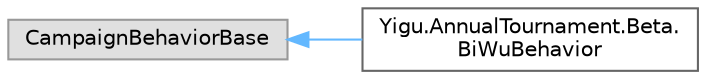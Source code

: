 digraph "Graphical Class Hierarchy"
{
 // LATEX_PDF_SIZE
  bgcolor="transparent";
  edge [fontname=Helvetica,fontsize=10,labelfontname=Helvetica,labelfontsize=10];
  node [fontname=Helvetica,fontsize=10,shape=box,height=0.2,width=0.4];
  rankdir="LR";
  Node0 [id="Node000000",label="CampaignBehaviorBase",height=0.2,width=0.4,color="grey60", fillcolor="#E0E0E0", style="filled",tooltip=" "];
  Node0 -> Node1 [id="edge1_Node000000_Node000001",dir="back",color="steelblue1",style="solid",tooltip=" "];
  Node1 [id="Node000001",label="Yigu.AnnualTournament.Beta.\lBiWuBehavior",height=0.2,width=0.4,color="grey40", fillcolor="white", style="filled",URL="$class_yigu_1_1_annual_tournament_1_1_beta_1_1_bi_wu_behavior.html",tooltip=" "];
}
